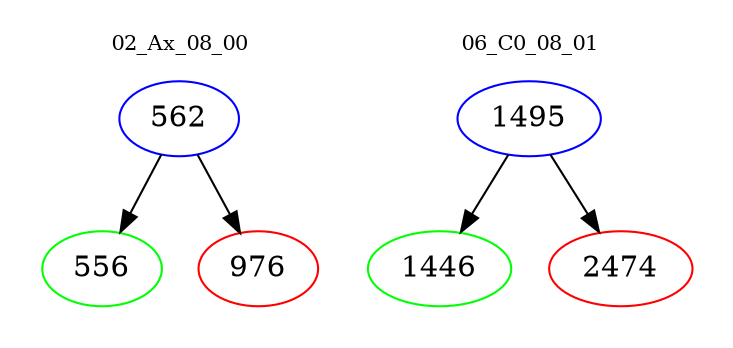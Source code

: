 digraph{
subgraph cluster_0 {
color = white
label = "02_Ax_08_00";
fontsize=10;
T0_562 [label="562", color="blue"]
T0_562 -> T0_556 [color="black"]
T0_556 [label="556", color="green"]
T0_562 -> T0_976 [color="black"]
T0_976 [label="976", color="red"]
}
subgraph cluster_1 {
color = white
label = "06_C0_08_01";
fontsize=10;
T1_1495 [label="1495", color="blue"]
T1_1495 -> T1_1446 [color="black"]
T1_1446 [label="1446", color="green"]
T1_1495 -> T1_2474 [color="black"]
T1_2474 [label="2474", color="red"]
}
}
